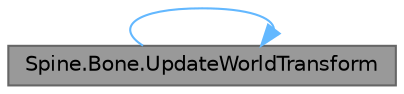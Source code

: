 digraph "Spine.Bone.UpdateWorldTransform"
{
 // LATEX_PDF_SIZE
  bgcolor="transparent";
  edge [fontname=Helvetica,fontsize=10,labelfontname=Helvetica,labelfontsize=10];
  node [fontname=Helvetica,fontsize=10,shape=box,height=0.2,width=0.4];
  rankdir="LR";
  Node1 [id="Node000001",label="Spine.Bone.UpdateWorldTransform",height=0.2,width=0.4,color="gray40", fillcolor="grey60", style="filled", fontcolor="black",tooltip="Computes the world transform using the parent bone and this bone's local transform."];
  Node1 -> Node1 [id="edge1_Node000001_Node000001",color="steelblue1",style="solid",tooltip=" "];
}
